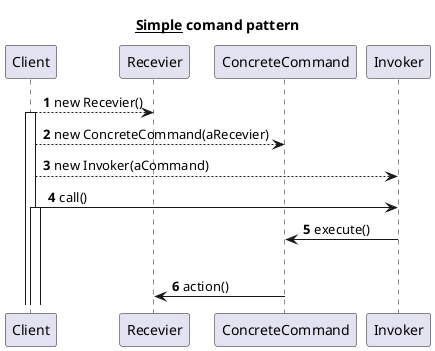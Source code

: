 @startuml

title __Simple__ **comand** pattern

autonumber


Client --> Recevier: new Recevier()
activate Client

Client --> ConcreteCommand: new ConcreteCommand(aRecevier)
Client --> Invoker: new Invoker(aCommand)

Client -> Invoker: call()
activate Client
Invoker -> ConcreteCommand : execute()
|||

ConcreteCommand -> Recevier : action()


@enduml